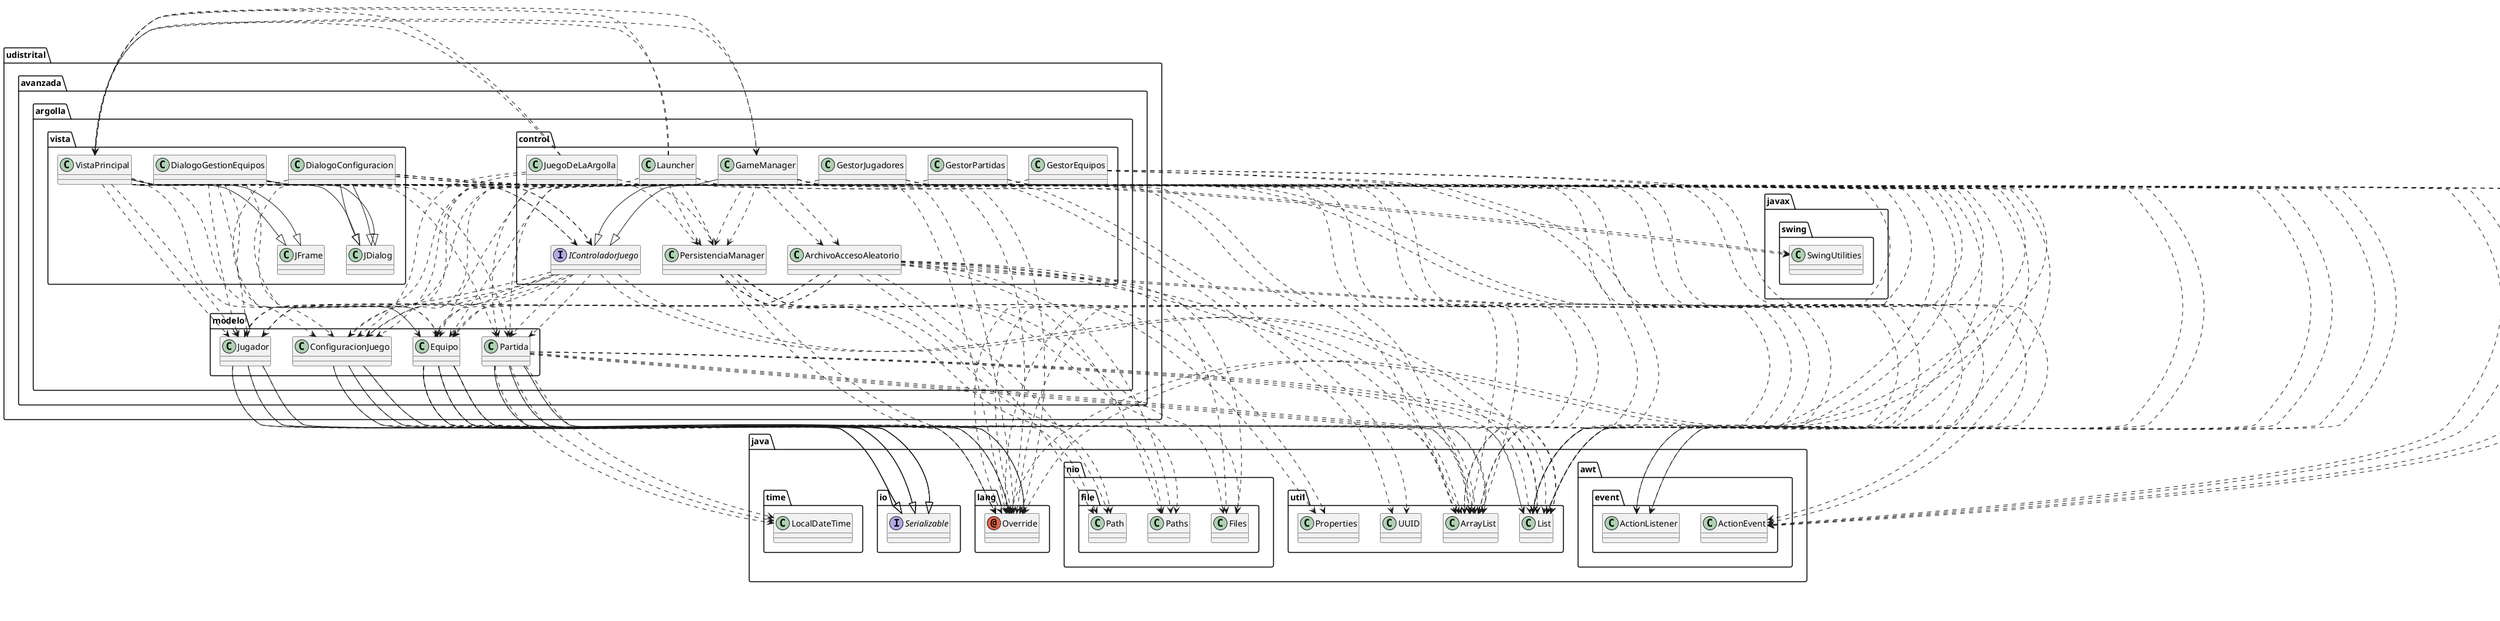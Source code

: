@startuml
annotation java.lang.Override
class java.time.LocalDateTime
class java.util.ArrayList
class java.util.List
class udistrital.avanzada.argolla.modelo.ConfiguracionJuego
class udistrital.avanzada.argolla.modelo.Equipo
class udistrital.avanzada.argolla.modelo.Jugador
class udistrital.avanzada.argolla.modelo.Partida
interface java.io.Serializable
udistrital.avanzada.argolla.modelo.ConfiguracionJuego ..> java.lang.Override
udistrital.avanzada.argolla.modelo.ConfiguracionJuego --|> java.io.Serializable
udistrital.avanzada.argolla.modelo.Equipo ..> java.lang.Override
udistrital.avanzada.argolla.modelo.Equipo ..> java.util.ArrayList
udistrital.avanzada.argolla.modelo.Equipo ..> java.util.List
udistrital.avanzada.argolla.modelo.Equipo --|> java.io.Serializable
udistrital.avanzada.argolla.modelo.Jugador ..> java.lang.Override
udistrital.avanzada.argolla.modelo.Jugador --|> java.io.Serializable
udistrital.avanzada.argolla.modelo.Partida ..> java.lang.Override
udistrital.avanzada.argolla.modelo.Partida ..> java.time.LocalDateTime
udistrital.avanzada.argolla.modelo.Partida ..> java.util.ArrayList
udistrital.avanzada.argolla.modelo.Partida ..> java.util.List
udistrital.avanzada.argolla.modelo.Partida --|> java.io.Serializable

annotation java.lang.Override
class java.awt.event.ActionEvent
class java.awt.event.ActionListener
class java.nio.file.Files
class java.nio.file.Path
class java.nio.file.Paths
class java.time.LocalDateTime
class java.util.ArrayList
class java.util.List
class java.util.Properties
class java.util.UUID
class javax.swing.SwingUtilities
class udistrital.avanzada.argolla.control.ArchivoAccesoAleatorio
class udistrital.avanzada.argolla.control.GameManager
class udistrital.avanzada.argolla.control.GestorEquipos
class udistrital.avanzada.argolla.control.GestorJugadores
class udistrital.avanzada.argolla.control.GestorPartidas
class udistrital.avanzada.argolla.control.JuegoDeLaArgolla
class udistrital.avanzada.argolla.control.Launcher
class udistrital.avanzada.argolla.control.PersistenciaManager
class udistrital.avanzada.argolla.modelo.ConfiguracionJuego
class udistrital.avanzada.argolla.modelo.Equipo
class udistrital.avanzada.argolla.modelo.Jugador
class udistrital.avanzada.argolla.modelo.Partida
class udistrital.avanzada.argolla.vista.DialogoConfiguracion
class udistrital.avanzada.argolla.vista.DialogoGestionEquipos
class udistrital.avanzada.argolla.vista.JDialog
class udistrital.avanzada.argolla.vista.JFrame
class udistrital.avanzada.argolla.vista.VistaPrincipal
interface java.io.Serializable
interface udistrital.avanzada.argolla.control.IControladorJuego
udistrital.avanzada.argolla.control.ArchivoAccesoAleatorio ..> java.nio.file.Files
udistrital.avanzada.argolla.control.ArchivoAccesoAleatorio ..> java.nio.file.Path
udistrital.avanzada.argolla.control.ArchivoAccesoAleatorio ..> java.nio.file.Paths
udistrital.avanzada.argolla.control.ArchivoAccesoAleatorio ..> java.util.ArrayList
udistrital.avanzada.argolla.control.ArchivoAccesoAleatorio ..> java.util.List
udistrital.avanzada.argolla.control.ArchivoAccesoAleatorio ..> udistrital.avanzada.argolla.modelo.Equipo
udistrital.avanzada.argolla.control.ArchivoAccesoAleatorio ..> udistrital.avanzada.argolla.modelo.Jugador
udistrital.avanzada.argolla.control.GameManager ..> java.lang.Override
udistrital.avanzada.argolla.control.GameManager ..> java.util.ArrayList
udistrital.avanzada.argolla.control.GameManager ..> java.util.List
udistrital.avanzada.argolla.control.GameManager ..> java.util.UUID
udistrital.avanzada.argolla.control.GameManager ..> udistrital.avanzada.argolla.control.ArchivoAccesoAleatorio
udistrital.avanzada.argolla.control.GameManager ..> udistrital.avanzada.argolla.control.PersistenciaManager
udistrital.avanzada.argolla.control.GameManager --|> udistrital.avanzada.argolla.control.IControladorJuego
udistrital.avanzada.argolla.control.GestorEquipos ..> java.util.ArrayList
udistrital.avanzada.argolla.control.GestorEquipos ..> java.util.List
udistrital.avanzada.argolla.control.GestorEquipos ..> udistrital.avanzada.argolla.modelo.Equipo
udistrital.avanzada.argolla.control.GestorJugadores ..> java.util.ArrayList
udistrital.avanzada.argolla.control.GestorJugadores ..> java.util.List
udistrital.avanzada.argolla.control.GestorJugadores ..> udistrital.avanzada.argolla.modelo.Jugador
udistrital.avanzada.argolla.control.GestorPartidas ..> java.util.ArrayList
udistrital.avanzada.argolla.control.GestorPartidas ..> java.util.List
udistrital.avanzada.argolla.control.GestorPartidas ..> udistrital.avanzada.argolla.modelo.Partida
udistrital.avanzada.argolla.control.JuegoDeLaArgolla ..> udistrital.avanzada.argolla.control.PersistenciaManager
udistrital.avanzada.argolla.control.JuegoDeLaArgolla ..> udistrital.avanzada.argolla.modelo.ConfiguracionJuego
udistrital.avanzada.argolla.control.JuegoDeLaArgolla ..> udistrital.avanzada.argolla.vista.VistaPrincipal
udistrital.avanzada.argolla.control.Launcher ..> java.lang.Override
udistrital.avanzada.argolla.control.Launcher ..> javax.swing.SwingUtilities
udistrital.avanzada.argolla.control.Launcher ..> udistrital.avanzada.argolla.control.PersistenciaManager
udistrital.avanzada.argolla.control.Launcher ..> udistrital.avanzada.argolla.modelo.ConfiguracionJuego
udistrital.avanzada.argolla.control.Launcher ..> udistrital.avanzada.argolla.vista.VistaPrincipal
udistrital.avanzada.argolla.control.PersistenciaManager ..> java.nio.file.Files
udistrital.avanzada.argolla.control.PersistenciaManager ..> java.nio.file.Path
udistrital.avanzada.argolla.control.PersistenciaManager ..> java.nio.file.Paths
udistrital.avanzada.argolla.control.PersistenciaManager ..> java.util.Properties
udistrital.avanzada.argolla.modelo.ConfiguracionJuego ..> java.lang.Override
udistrital.avanzada.argolla.modelo.ConfiguracionJuego --|> java.io.Serializable
udistrital.avanzada.argolla.modelo.Equipo ..> java.lang.Override
udistrital.avanzada.argolla.modelo.Equipo ..> java.util.ArrayList
udistrital.avanzada.argolla.modelo.Equipo ..> java.util.List
udistrital.avanzada.argolla.modelo.Equipo --|> java.io.Serializable
udistrital.avanzada.argolla.modelo.Jugador ..> java.lang.Override
udistrital.avanzada.argolla.modelo.Jugador --|> java.io.Serializable
udistrital.avanzada.argolla.modelo.Partida ..> java.lang.Override
udistrital.avanzada.argolla.modelo.Partida ..> java.time.LocalDateTime
udistrital.avanzada.argolla.modelo.Partida ..> java.util.ArrayList
udistrital.avanzada.argolla.modelo.Partida ..> java.util.List
udistrital.avanzada.argolla.modelo.Partida --|> java.io.Serializable
udistrital.avanzada.argolla.vista.DialogoConfiguracion ..> java.lang.Override
udistrital.avanzada.argolla.vista.DialogoConfiguracion ..> java.awt.event.ActionEvent
udistrital.avanzada.argolla.vista.DialogoConfiguracion ..> java.awt.event.ActionListener
udistrital.avanzada.argolla.vista.DialogoConfiguracion ..> udistrital.avanzada.argolla.modelo.ConfiguracionJuego
udistrital.avanzada.argolla.vista.DialogoConfiguracion --|> udistrital.avanzada.argolla.vista.JDialog
udistrital.avanzada.argolla.vista.DialogoGestionEquipos ..> java.lang.Override
udistrital.avanzada.argolla.vista.DialogoGestionEquipos ..> java.awt.event.ActionEvent
udistrital.avanzada.argolla.vista.DialogoGestionEquipos ..> java.awt.event.ActionListener
udistrital.avanzada.argolla.vista.DialogoGestionEquipos ..> java.util.List
udistrital.avanzada.argolla.vista.DialogoGestionEquipos ..> udistrital.avanzada.argolla.modelo.Equipo
udistrital.avanzada.argolla.vista.DialogoGestionEquipos ..> udistrital.avanzada.argolla.modelo.Jugador
udistrital.avanzada.argolla.vista.DialogoGestionEquipos --|> udistrital.avanzada.argolla.vista.JDialog
udistrital.avanzada.argolla.vista.DialogoGestionEquipos ..> udistrital.avanzada.argolla.control.IControladorJuego
udistrital.avanzada.argolla.vista.VistaPrincipal ..> java.lang.Override
udistrital.avanzada.argolla.vista.VistaPrincipal ..> java.awt.event.ActionEvent
udistrital.avanzada.argolla.vista.VistaPrincipal ..> java.awt.event.ActionListener
udistrital.avanzada.argolla.vista.VistaPrincipal ..> java.util.List
udistrital.avanzada.argolla.vista.VistaPrincipal ..> udistrital.avanzada.argolla.control.GameManager
udistrital.avanzada.argolla.vista.VistaPrincipal ..> udistrital.avanzada.argolla.modelo.Equipo
udistrital.avanzada.argolla.vista.VistaPrincipal ..> udistrital.avanzada.argolla.modelo.Jugador
udistrital.avanzada.argolla.vista.VistaPrincipal ..> udistrital.avanzada.argolla.modelo.Partida
udistrital.avanzada.argolla.vista.VistaPrincipal --|> udistrital.avanzada.argolla.vista.JFrame
udistrital.avanzada.argolla.vista.VistaPrincipal ..> udistrital.avanzada.argolla.control.IControladorJuego
udistrital.avanzada.argolla.control.IControladorJuego ..> java.util.List
udistrital.avanzada.argolla.control.IControladorJuego ..> udistrital.avanzada.argolla.modelo.ConfiguracionJuego
udistrital.avanzada.argolla.control.IControladorJuego ..> udistrital.avanzada.argolla.modelo.Equipo
udistrital.avanzada.argolla.control.IControladorJuego ..> udistrital.avanzada.argolla.modelo.Jugador
udistrital.avanzada.argolla.control.IControladorJuego ..> udistrital.avanzada.argolla.modelo.Partida

annotation java.lang.Override
class java.awt.event.ActionEvent
class java.awt.event.ActionListener
class java.nio.file.Files
class java.nio.file.Path
class java.nio.file.Paths
class java.time.LocalDateTime
class java.util.ArrayList
class java.util.List
class java.util.Properties
class java.util.UUID
class javax.swing.SwingUtilities
class udistrital.avanzada.argolla.control.ArchivoAccesoAleatorio
class udistrital.avanzada.argolla.control.GameManager
class udistrital.avanzada.argolla.control.GestorEquipos
class udistrital.avanzada.argolla.control.GestorJugadores
class udistrital.avanzada.argolla.control.GestorPartidas
class udistrital.avanzada.argolla.control.JuegoDeLaArgolla
class udistrital.avanzada.argolla.control.Launcher
class udistrital.avanzada.argolla.control.PersistenciaManager
class udistrital.avanzada.argolla.modelo.ConfiguracionJuego
class udistrital.avanzada.argolla.modelo.Equipo
class udistrital.avanzada.argolla.modelo.Jugador
class udistrital.avanzada.argolla.modelo.Partida
class udistrital.avanzada.argolla.vista.DialogoConfiguracion
class udistrital.avanzada.argolla.vista.DialogoGestionEquipos
class udistrital.avanzada.argolla.vista.JDialog
class udistrital.avanzada.argolla.vista.JFrame
class udistrital.avanzada.argolla.vista.VistaPrincipal
interface java.io.Serializable
interface udistrital.avanzada.argolla.control.IControladorJuego
udistrital.avanzada.argolla.control.ArchivoAccesoAleatorio ..> java.nio.file.Files
udistrital.avanzada.argolla.control.ArchivoAccesoAleatorio ..> java.nio.file.Path
udistrital.avanzada.argolla.control.ArchivoAccesoAleatorio ..> java.nio.file.Paths
udistrital.avanzada.argolla.control.ArchivoAccesoAleatorio ..> java.util.ArrayList
udistrital.avanzada.argolla.control.ArchivoAccesoAleatorio ..> java.util.List
udistrital.avanzada.argolla.control.ArchivoAccesoAleatorio ..> udistrital.avanzada.argolla.modelo.Equipo
udistrital.avanzada.argolla.control.ArchivoAccesoAleatorio ..> udistrital.avanzada.argolla.modelo.Jugador
udistrital.avanzada.argolla.control.GameManager ..> java.lang.Override
udistrital.avanzada.argolla.control.GameManager ..> java.util.ArrayList
udistrital.avanzada.argolla.control.GameManager ..> java.util.List
udistrital.avanzada.argolla.control.GameManager ..> java.util.UUID
udistrital.avanzada.argolla.control.GameManager ..> udistrital.avanzada.argolla.control.ArchivoAccesoAleatorio
udistrital.avanzada.argolla.control.GameManager ..> udistrital.avanzada.argolla.control.PersistenciaManager
udistrital.avanzada.argolla.control.GameManager --|> udistrital.avanzada.argolla.control.IControladorJuego
udistrital.avanzada.argolla.control.GestorEquipos ..> java.util.ArrayList
udistrital.avanzada.argolla.control.GestorEquipos ..> java.util.List
udistrital.avanzada.argolla.control.GestorEquipos ..> udistrital.avanzada.argolla.modelo.Equipo
udistrital.avanzada.argolla.control.GestorJugadores ..> java.util.ArrayList
udistrital.avanzada.argolla.control.GestorJugadores ..> java.util.List
udistrital.avanzada.argolla.control.GestorJugadores ..> udistrital.avanzada.argolla.modelo.Jugador
udistrital.avanzada.argolla.control.GestorPartidas ..> java.util.ArrayList
udistrital.avanzada.argolla.control.GestorPartidas ..> java.util.List
udistrital.avanzada.argolla.control.GestorPartidas ..> udistrital.avanzada.argolla.modelo.Partida
udistrital.avanzada.argolla.control.JuegoDeLaArgolla ..> udistrital.avanzada.argolla.control.PersistenciaManager
udistrital.avanzada.argolla.control.JuegoDeLaArgolla ..> udistrital.avanzada.argolla.modelo.ConfiguracionJuego
udistrital.avanzada.argolla.control.JuegoDeLaArgolla ..> udistrital.avanzada.argolla.vista.VistaPrincipal
udistrital.avanzada.argolla.control.Launcher ..> java.lang.Override
udistrital.avanzada.argolla.control.Launcher ..> javax.swing.SwingUtilities
udistrital.avanzada.argolla.control.Launcher ..> udistrital.avanzada.argolla.control.PersistenciaManager
udistrital.avanzada.argolla.control.Launcher ..> udistrital.avanzada.argolla.modelo.ConfiguracionJuego
udistrital.avanzada.argolla.control.Launcher ..> udistrital.avanzada.argolla.vista.VistaPrincipal
udistrital.avanzada.argolla.control.PersistenciaManager ..> java.nio.file.Files
udistrital.avanzada.argolla.control.PersistenciaManager ..> java.nio.file.Path
udistrital.avanzada.argolla.control.PersistenciaManager ..> java.nio.file.Paths
udistrital.avanzada.argolla.control.PersistenciaManager ..> java.util.Properties
udistrital.avanzada.argolla.modelo.ConfiguracionJuego ..> java.lang.Override
udistrital.avanzada.argolla.modelo.ConfiguracionJuego --|> java.io.Serializable
udistrital.avanzada.argolla.modelo.Equipo ..> java.lang.Override
udistrital.avanzada.argolla.modelo.Equipo ..> java.util.ArrayList
udistrital.avanzada.argolla.modelo.Equipo ..> java.util.List
udistrital.avanzada.argolla.modelo.Equipo --|> java.io.Serializable
udistrital.avanzada.argolla.modelo.Jugador ..> java.lang.Override
udistrital.avanzada.argolla.modelo.Jugador --|> java.io.Serializable
udistrital.avanzada.argolla.modelo.Partida ..> java.lang.Override
udistrital.avanzada.argolla.modelo.Partida ..> java.time.LocalDateTime
udistrital.avanzada.argolla.modelo.Partida ..> java.util.ArrayList
udistrital.avanzada.argolla.modelo.Partida ..> java.util.List
udistrital.avanzada.argolla.modelo.Partida --|> java.io.Serializable
udistrital.avanzada.argolla.vista.DialogoConfiguracion ..> java.lang.Override
udistrital.avanzada.argolla.vista.DialogoConfiguracion ..> java.awt.event.ActionEvent
udistrital.avanzada.argolla.vista.DialogoConfiguracion ..> java.awt.event.ActionListener
udistrital.avanzada.argolla.vista.DialogoConfiguracion ..> udistrital.avanzada.argolla.modelo.ConfiguracionJuego
udistrital.avanzada.argolla.vista.DialogoConfiguracion --|> udistrital.avanzada.argolla.vista.JDialog
udistrital.avanzada.argolla.vista.DialogoGestionEquipos ..> java.lang.Override
udistrital.avanzada.argolla.vista.DialogoGestionEquipos ..> java.awt.event.ActionEvent
udistrital.avanzada.argolla.vista.DialogoGestionEquipos ..> java.awt.event.ActionListener
udistrital.avanzada.argolla.vista.DialogoGestionEquipos ..> java.util.List
udistrital.avanzada.argolla.vista.DialogoGestionEquipos ..> udistrital.avanzada.argolla.modelo.Equipo
udistrital.avanzada.argolla.vista.DialogoGestionEquipos ..> udistrital.avanzada.argolla.modelo.Jugador
udistrital.avanzada.argolla.vista.DialogoGestionEquipos --|> udistrital.avanzada.argolla.vista.JDialog
udistrital.avanzada.argolla.vista.DialogoGestionEquipos ..> udistrital.avanzada.argolla.control.IControladorJuego
udistrital.avanzada.argolla.vista.VistaPrincipal ..> java.lang.Override
udistrital.avanzada.argolla.vista.VistaPrincipal ..> java.awt.event.ActionEvent
udistrital.avanzada.argolla.vista.VistaPrincipal ..> java.awt.event.ActionListener
udistrital.avanzada.argolla.vista.VistaPrincipal ..> java.util.List
udistrital.avanzada.argolla.vista.VistaPrincipal ..> udistrital.avanzada.argolla.control.GameManager
udistrital.avanzada.argolla.vista.VistaPrincipal ..> udistrital.avanzada.argolla.modelo.Equipo
udistrital.avanzada.argolla.vista.VistaPrincipal ..> udistrital.avanzada.argolla.modelo.Jugador
udistrital.avanzada.argolla.vista.VistaPrincipal ..> udistrital.avanzada.argolla.modelo.Partida
udistrital.avanzada.argolla.vista.VistaPrincipal --|> udistrital.avanzada.argolla.vista.JFrame
udistrital.avanzada.argolla.vista.VistaPrincipal ..> udistrital.avanzada.argolla.control.IControladorJuego
udistrital.avanzada.argolla.control.IControladorJuego ..> java.util.List
udistrital.avanzada.argolla.control.IControladorJuego ..> udistrital.avanzada.argolla.modelo.ConfiguracionJuego
udistrital.avanzada.argolla.control.IControladorJuego ..> udistrital.avanzada.argolla.modelo.Equipo
udistrital.avanzada.argolla.control.IControladorJuego ..> udistrital.avanzada.argolla.modelo.Jugador
udistrital.avanzada.argolla.control.IControladorJuego ..> udistrital.avanzada.argolla.modelo.Partida
@enduml